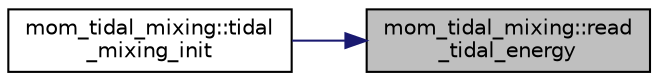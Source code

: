 digraph "mom_tidal_mixing::read_tidal_energy"
{
 // INTERACTIVE_SVG=YES
 // LATEX_PDF_SIZE
  edge [fontname="Helvetica",fontsize="10",labelfontname="Helvetica",labelfontsize="10"];
  node [fontname="Helvetica",fontsize="10",shape=record];
  rankdir="RL";
  Node1 [label="mom_tidal_mixing::read\l_tidal_energy",height=0.2,width=0.4,color="black", fillcolor="grey75", style="filled", fontcolor="black",tooltip="This subroutine read tidal energy inputs from a file."];
  Node1 -> Node2 [dir="back",color="midnightblue",fontsize="10",style="solid",fontname="Helvetica"];
  Node2 [label="mom_tidal_mixing::tidal\l_mixing_init",height=0.2,width=0.4,color="black", fillcolor="white", style="filled",URL="$namespacemom__tidal__mixing.html#a6278fe41ef74ac23ba02ae1540104c5f",tooltip="Initializes internal tidal dissipation scheme for diapycnal mixing."];
}
